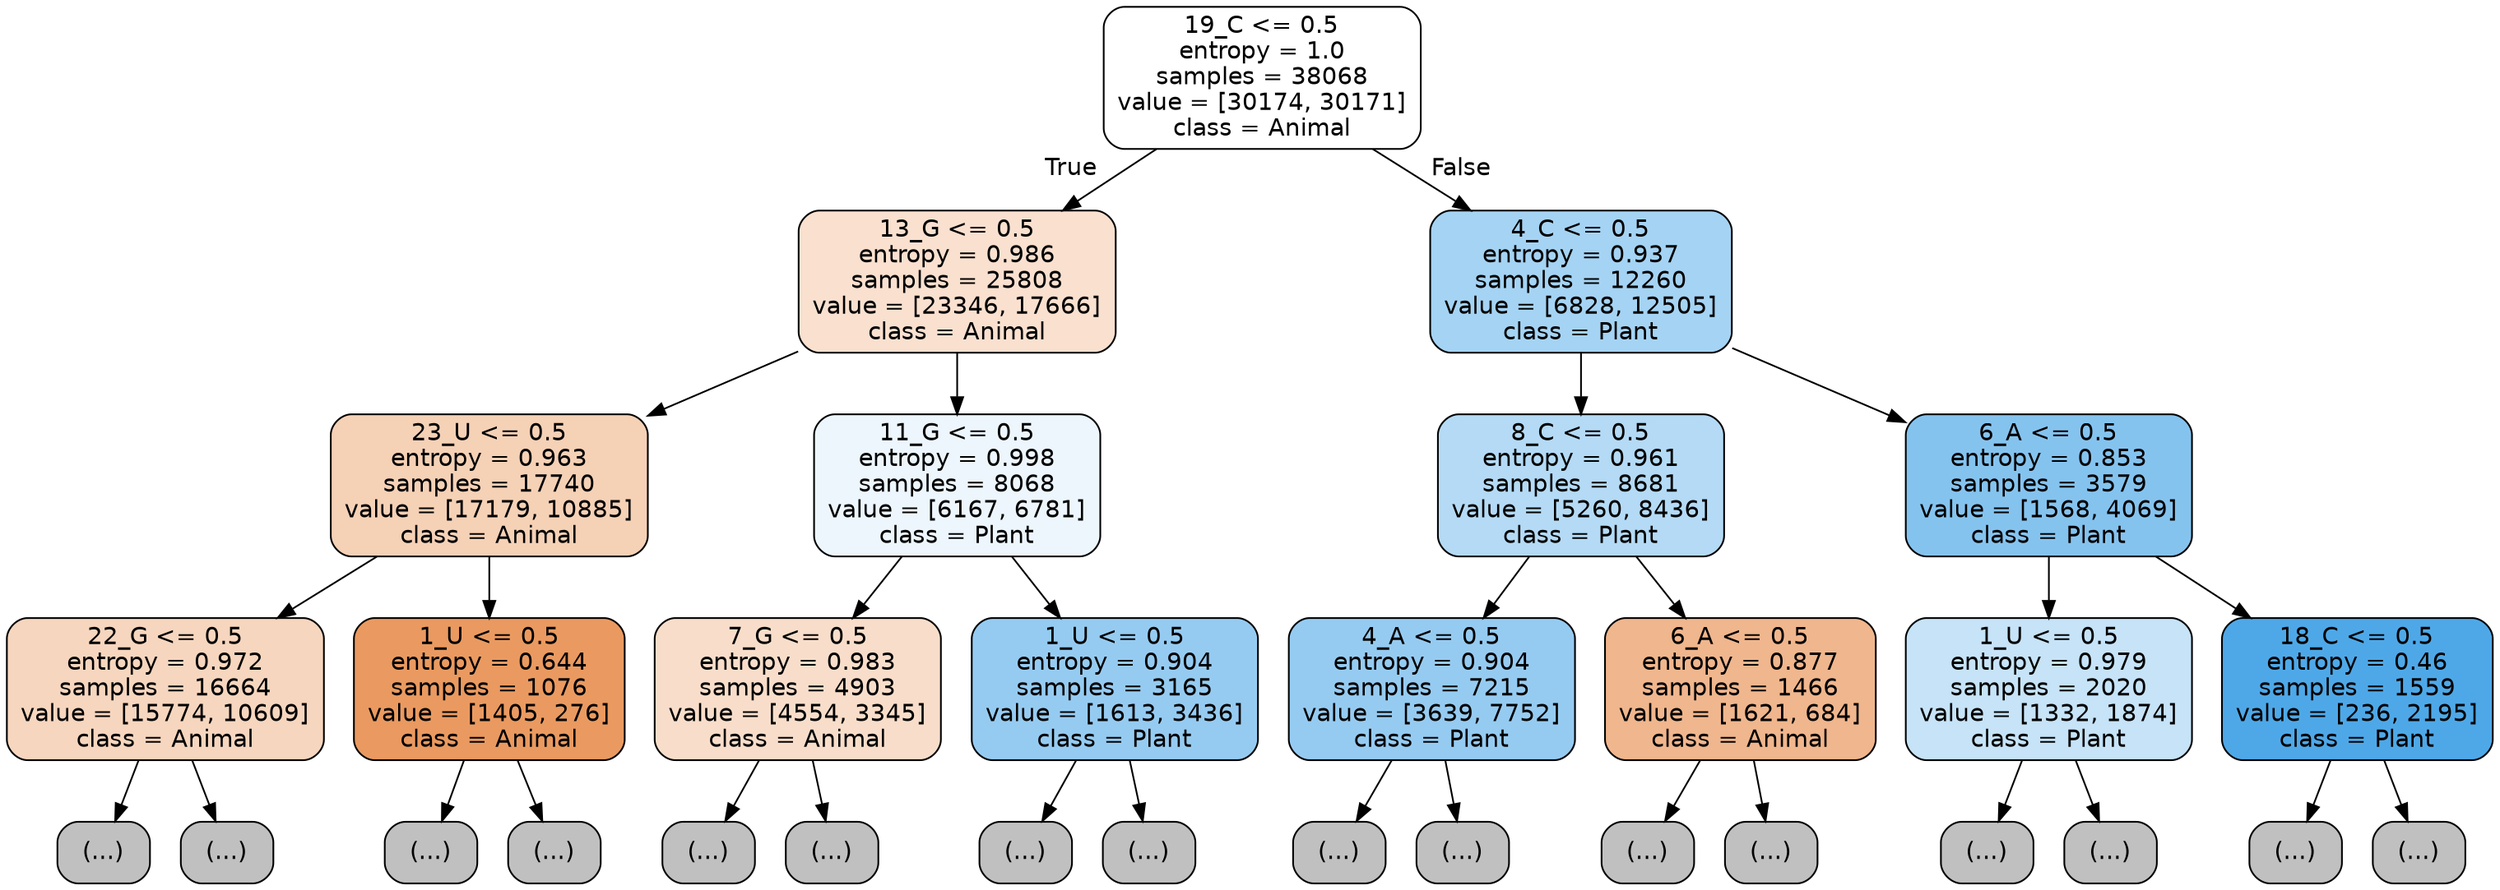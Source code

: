 digraph Tree {
node [shape=box, style="filled, rounded", color="black", fontname="helvetica"] ;
edge [fontname="helvetica"] ;
0 [label="19_C <= 0.5\nentropy = 1.0\nsamples = 38068\nvalue = [30174, 30171]\nclass = Animal", fillcolor="#ffffff"] ;
1 [label="13_G <= 0.5\nentropy = 0.986\nsamples = 25808\nvalue = [23346, 17666]\nclass = Animal", fillcolor="#f9e0cf"] ;
0 -> 1 [labeldistance=2.5, labelangle=45, headlabel="True"] ;
2 [label="23_U <= 0.5\nentropy = 0.963\nsamples = 17740\nvalue = [17179, 10885]\nclass = Animal", fillcolor="#f5d1b6"] ;
1 -> 2 ;
3 [label="22_G <= 0.5\nentropy = 0.972\nsamples = 16664\nvalue = [15774, 10609]\nclass = Animal", fillcolor="#f6d6be"] ;
2 -> 3 ;
4 [label="(...)", fillcolor="#C0C0C0"] ;
3 -> 4 ;
7821 [label="(...)", fillcolor="#C0C0C0"] ;
3 -> 7821 ;
8800 [label="1_U <= 0.5\nentropy = 0.644\nsamples = 1076\nvalue = [1405, 276]\nclass = Animal", fillcolor="#ea9a60"] ;
2 -> 8800 ;
8801 [label="(...)", fillcolor="#C0C0C0"] ;
8800 -> 8801 ;
9076 [label="(...)", fillcolor="#C0C0C0"] ;
8800 -> 9076 ;
9221 [label="11_G <= 0.5\nentropy = 0.998\nsamples = 8068\nvalue = [6167, 6781]\nclass = Plant", fillcolor="#edf6fd"] ;
1 -> 9221 ;
9222 [label="7_G <= 0.5\nentropy = 0.983\nsamples = 4903\nvalue = [4554, 3345]\nclass = Animal", fillcolor="#f8deca"] ;
9221 -> 9222 ;
9223 [label="(...)", fillcolor="#C0C0C0"] ;
9222 -> 9223 ;
11088 [label="(...)", fillcolor="#C0C0C0"] ;
9222 -> 11088 ;
11823 [label="1_U <= 0.5\nentropy = 0.904\nsamples = 3165\nvalue = [1613, 3436]\nclass = Plant", fillcolor="#96cbf1"] ;
9221 -> 11823 ;
11824 [label="(...)", fillcolor="#C0C0C0"] ;
11823 -> 11824 ;
12405 [label="(...)", fillcolor="#C0C0C0"] ;
11823 -> 12405 ;
12832 [label="4_C <= 0.5\nentropy = 0.937\nsamples = 12260\nvalue = [6828, 12505]\nclass = Plant", fillcolor="#a5d3f3"] ;
0 -> 12832 [labeldistance=2.5, labelangle=-45, headlabel="False"] ;
12833 [label="8_C <= 0.5\nentropy = 0.961\nsamples = 8681\nvalue = [5260, 8436]\nclass = Plant", fillcolor="#b4daf5"] ;
12832 -> 12833 ;
12834 [label="4_A <= 0.5\nentropy = 0.904\nsamples = 7215\nvalue = [3639, 7752]\nclass = Plant", fillcolor="#96cbf1"] ;
12833 -> 12834 ;
12835 [label="(...)", fillcolor="#C0C0C0"] ;
12834 -> 12835 ;
14574 [label="(...)", fillcolor="#C0C0C0"] ;
12834 -> 14574 ;
15281 [label="6_A <= 0.5\nentropy = 0.877\nsamples = 1466\nvalue = [1621, 684]\nclass = Animal", fillcolor="#f0b68d"] ;
12833 -> 15281 ;
15282 [label="(...)", fillcolor="#C0C0C0"] ;
15281 -> 15282 ;
15843 [label="(...)", fillcolor="#C0C0C0"] ;
15281 -> 15843 ;
15996 [label="6_A <= 0.5\nentropy = 0.853\nsamples = 3579\nvalue = [1568, 4069]\nclass = Plant", fillcolor="#85c3ef"] ;
12832 -> 15996 ;
15997 [label="1_U <= 0.5\nentropy = 0.979\nsamples = 2020\nvalue = [1332, 1874]\nclass = Plant", fillcolor="#c6e3f7"] ;
15996 -> 15997 ;
15998 [label="(...)", fillcolor="#C0C0C0"] ;
15997 -> 15998 ;
16415 [label="(...)", fillcolor="#C0C0C0"] ;
15997 -> 16415 ;
16768 [label="18_C <= 0.5\nentropy = 0.46\nsamples = 1559\nvalue = [236, 2195]\nclass = Plant", fillcolor="#4ea8e8"] ;
15996 -> 16768 ;
16769 [label="(...)", fillcolor="#C0C0C0"] ;
16768 -> 16769 ;
16940 [label="(...)", fillcolor="#C0C0C0"] ;
16768 -> 16940 ;
}